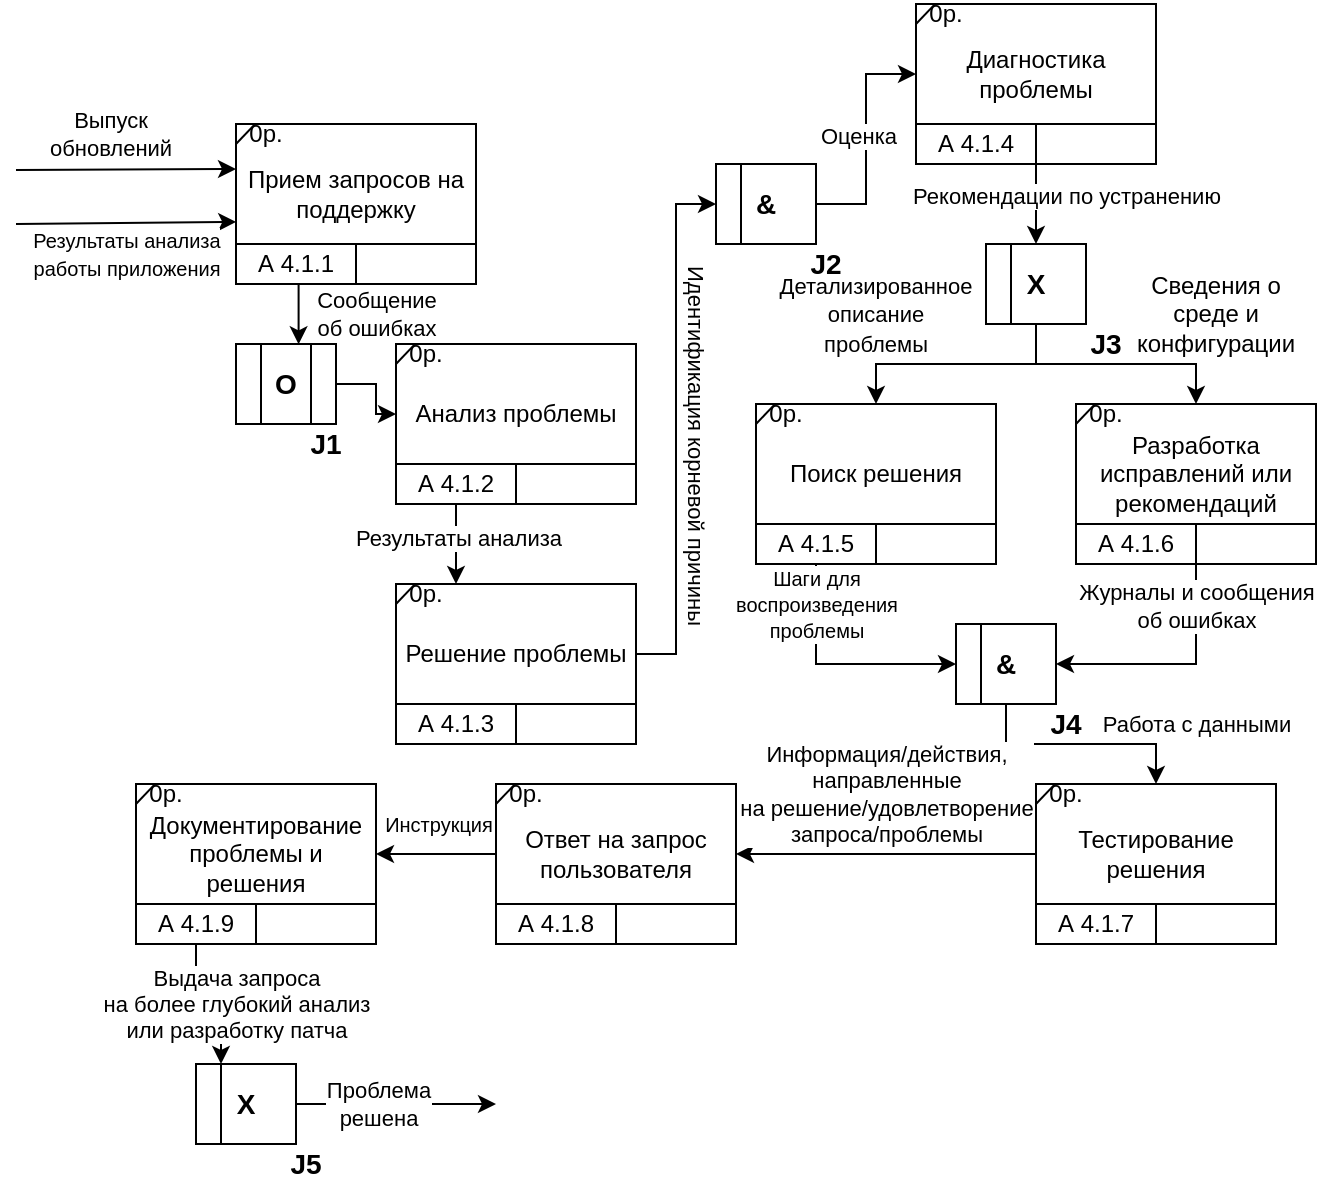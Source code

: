 <mxfile version="22.0.4" type="github">
  <diagram name="Страница — 1" id="KdkdapdGVcpsQh96Dx33">
    <mxGraphModel dx="1877" dy="534" grid="1" gridSize="10" guides="1" tooltips="1" connect="1" arrows="1" fold="1" page="1" pageScale="1" pageWidth="827" pageHeight="1169" math="0" shadow="0">
      <root>
        <mxCell id="0" />
        <mxCell id="1" parent="0" />
        <mxCell id="Tn2TDSUFa4dQiJqFz2St-1" value="" style="group" vertex="1" connectable="0" parent="1">
          <mxGeometry x="90" y="90" width="120" height="80" as="geometry" />
        </mxCell>
        <mxCell id="Tn2TDSUFa4dQiJqFz2St-2" value="" style="rounded=0;whiteSpace=wrap;html=1;" vertex="1" parent="Tn2TDSUFa4dQiJqFz2St-1">
          <mxGeometry width="120" height="80" as="geometry" />
        </mxCell>
        <mxCell id="Tn2TDSUFa4dQiJqFz2St-3" value="" style="endArrow=none;html=1;rounded=0;entryX=1;entryY=0.75;entryDx=0;entryDy=0;" edge="1" parent="Tn2TDSUFa4dQiJqFz2St-1" target="Tn2TDSUFa4dQiJqFz2St-2">
          <mxGeometry width="50" height="50" relative="1" as="geometry">
            <mxPoint y="60" as="sourcePoint" />
            <mxPoint x="50" y="10" as="targetPoint" />
          </mxGeometry>
        </mxCell>
        <mxCell id="Tn2TDSUFa4dQiJqFz2St-4" value="" style="endArrow=none;html=1;rounded=0;" edge="1" parent="Tn2TDSUFa4dQiJqFz2St-1">
          <mxGeometry width="50" height="50" relative="1" as="geometry">
            <mxPoint x="60" y="80" as="sourcePoint" />
            <mxPoint x="60" y="60" as="targetPoint" />
          </mxGeometry>
        </mxCell>
        <mxCell id="Tn2TDSUFa4dQiJqFz2St-5" value="" style="endArrow=none;html=1;rounded=0;entryX=0.081;entryY=-0.002;entryDx=0;entryDy=0;entryPerimeter=0;" edge="1" parent="Tn2TDSUFa4dQiJqFz2St-1" target="Tn2TDSUFa4dQiJqFz2St-2">
          <mxGeometry width="50" height="50" relative="1" as="geometry">
            <mxPoint y="10" as="sourcePoint" />
            <mxPoint x="50" y="-40" as="targetPoint" />
          </mxGeometry>
        </mxCell>
        <mxCell id="Tn2TDSUFa4dQiJqFz2St-6" value="0р." style="text;html=1;strokeColor=none;fillColor=none;align=center;verticalAlign=middle;whiteSpace=wrap;rounded=0;" vertex="1" parent="Tn2TDSUFa4dQiJqFz2St-1">
          <mxGeometry width="30" height="10" as="geometry" />
        </mxCell>
        <mxCell id="Tn2TDSUFa4dQiJqFz2St-9" value="А 4.1.1" style="text;html=1;strokeColor=none;fillColor=none;align=center;verticalAlign=middle;whiteSpace=wrap;rounded=0;" vertex="1" parent="Tn2TDSUFa4dQiJqFz2St-1">
          <mxGeometry y="60" width="60" height="20" as="geometry" />
        </mxCell>
        <mxCell id="Tn2TDSUFa4dQiJqFz2St-10" value="Прием запросов на поддержку" style="text;html=1;strokeColor=none;fillColor=none;align=center;verticalAlign=middle;whiteSpace=wrap;rounded=0;" vertex="1" parent="Tn2TDSUFa4dQiJqFz2St-1">
          <mxGeometry y="10" width="120" height="50" as="geometry" />
        </mxCell>
        <mxCell id="Tn2TDSUFa4dQiJqFz2St-11" value="" style="group" vertex="1" connectable="0" parent="1">
          <mxGeometry x="90" y="200" width="50" height="40" as="geometry" />
        </mxCell>
        <mxCell id="Tn2TDSUFa4dQiJqFz2St-12" value="" style="rounded=0;whiteSpace=wrap;html=1;" vertex="1" parent="Tn2TDSUFa4dQiJqFz2St-11">
          <mxGeometry width="50" height="40" as="geometry" />
        </mxCell>
        <mxCell id="Tn2TDSUFa4dQiJqFz2St-13" value="" style="endArrow=none;html=1;rounded=0;entryX=0.25;entryY=0;entryDx=0;entryDy=0;exitX=0.25;exitY=1;exitDx=0;exitDy=0;" edge="1" parent="Tn2TDSUFa4dQiJqFz2St-11" source="Tn2TDSUFa4dQiJqFz2St-12" target="Tn2TDSUFa4dQiJqFz2St-12">
          <mxGeometry width="50" height="50" relative="1" as="geometry">
            <mxPoint x="10" y="40" as="sourcePoint" />
            <mxPoint x="20" y="10" as="targetPoint" />
          </mxGeometry>
        </mxCell>
        <mxCell id="Tn2TDSUFa4dQiJqFz2St-14" value="&lt;font style=&quot;font-size: 14px;&quot;&gt;&lt;b&gt;О&lt;/b&gt;&lt;/font&gt;" style="text;html=1;strokeColor=none;fillColor=none;align=center;verticalAlign=middle;whiteSpace=wrap;rounded=0;" vertex="1" parent="Tn2TDSUFa4dQiJqFz2St-11">
          <mxGeometry x="10" y="5" width="30" height="30" as="geometry" />
        </mxCell>
        <mxCell id="Tn2TDSUFa4dQiJqFz2St-15" value="" style="endArrow=none;html=1;rounded=0;entryX=0.75;entryY=0;entryDx=0;entryDy=0;exitX=0.75;exitY=1;exitDx=0;exitDy=0;" edge="1" parent="Tn2TDSUFa4dQiJqFz2St-11" source="Tn2TDSUFa4dQiJqFz2St-12" target="Tn2TDSUFa4dQiJqFz2St-12">
          <mxGeometry width="50" height="50" relative="1" as="geometry">
            <mxPoint x="40" y="40" as="sourcePoint" />
            <mxPoint x="90" y="-10" as="targetPoint" />
          </mxGeometry>
        </mxCell>
        <mxCell id="Tn2TDSUFa4dQiJqFz2St-16" value="" style="group" vertex="1" connectable="0" parent="1">
          <mxGeometry x="170" y="200" width="120" height="80" as="geometry" />
        </mxCell>
        <mxCell id="Tn2TDSUFa4dQiJqFz2St-17" value="" style="rounded=0;whiteSpace=wrap;html=1;" vertex="1" parent="Tn2TDSUFa4dQiJqFz2St-16">
          <mxGeometry width="120" height="80" as="geometry" />
        </mxCell>
        <mxCell id="Tn2TDSUFa4dQiJqFz2St-18" value="" style="endArrow=none;html=1;rounded=0;entryX=1;entryY=0.75;entryDx=0;entryDy=0;" edge="1" parent="Tn2TDSUFa4dQiJqFz2St-16" target="Tn2TDSUFa4dQiJqFz2St-17">
          <mxGeometry width="50" height="50" relative="1" as="geometry">
            <mxPoint y="60" as="sourcePoint" />
            <mxPoint x="50" y="10" as="targetPoint" />
          </mxGeometry>
        </mxCell>
        <mxCell id="Tn2TDSUFa4dQiJqFz2St-19" value="" style="endArrow=none;html=1;rounded=0;" edge="1" parent="Tn2TDSUFa4dQiJqFz2St-16">
          <mxGeometry width="50" height="50" relative="1" as="geometry">
            <mxPoint x="60" y="80" as="sourcePoint" />
            <mxPoint x="60" y="60" as="targetPoint" />
          </mxGeometry>
        </mxCell>
        <mxCell id="Tn2TDSUFa4dQiJqFz2St-20" value="" style="endArrow=none;html=1;rounded=0;entryX=0.081;entryY=-0.002;entryDx=0;entryDy=0;entryPerimeter=0;" edge="1" parent="Tn2TDSUFa4dQiJqFz2St-16" target="Tn2TDSUFa4dQiJqFz2St-17">
          <mxGeometry width="50" height="50" relative="1" as="geometry">
            <mxPoint y="10" as="sourcePoint" />
            <mxPoint x="50" y="-40" as="targetPoint" />
          </mxGeometry>
        </mxCell>
        <mxCell id="Tn2TDSUFa4dQiJqFz2St-21" value="0р." style="text;html=1;strokeColor=none;fillColor=none;align=center;verticalAlign=middle;whiteSpace=wrap;rounded=0;" vertex="1" parent="Tn2TDSUFa4dQiJqFz2St-16">
          <mxGeometry width="30" height="10" as="geometry" />
        </mxCell>
        <mxCell id="Tn2TDSUFa4dQiJqFz2St-22" value="А 4.1.2" style="text;html=1;strokeColor=none;fillColor=none;align=center;verticalAlign=middle;whiteSpace=wrap;rounded=0;" vertex="1" parent="Tn2TDSUFa4dQiJqFz2St-16">
          <mxGeometry y="60" width="60" height="20" as="geometry" />
        </mxCell>
        <mxCell id="Tn2TDSUFa4dQiJqFz2St-23" value="Анализ проблемы" style="text;html=1;strokeColor=none;fillColor=none;align=center;verticalAlign=middle;whiteSpace=wrap;rounded=0;" vertex="1" parent="Tn2TDSUFa4dQiJqFz2St-16">
          <mxGeometry y="10" width="120" height="50" as="geometry" />
        </mxCell>
        <mxCell id="Tn2TDSUFa4dQiJqFz2St-24" value="" style="group" vertex="1" connectable="0" parent="1">
          <mxGeometry x="170" y="320" width="120" height="80" as="geometry" />
        </mxCell>
        <mxCell id="Tn2TDSUFa4dQiJqFz2St-25" value="" style="rounded=0;whiteSpace=wrap;html=1;" vertex="1" parent="Tn2TDSUFa4dQiJqFz2St-24">
          <mxGeometry width="120" height="80" as="geometry" />
        </mxCell>
        <mxCell id="Tn2TDSUFa4dQiJqFz2St-26" value="" style="endArrow=none;html=1;rounded=0;entryX=1;entryY=0.75;entryDx=0;entryDy=0;" edge="1" parent="Tn2TDSUFa4dQiJqFz2St-24" target="Tn2TDSUFa4dQiJqFz2St-25">
          <mxGeometry width="50" height="50" relative="1" as="geometry">
            <mxPoint y="60" as="sourcePoint" />
            <mxPoint x="50" y="10" as="targetPoint" />
          </mxGeometry>
        </mxCell>
        <mxCell id="Tn2TDSUFa4dQiJqFz2St-27" value="" style="endArrow=none;html=1;rounded=0;" edge="1" parent="Tn2TDSUFa4dQiJqFz2St-24">
          <mxGeometry width="50" height="50" relative="1" as="geometry">
            <mxPoint x="60" y="80" as="sourcePoint" />
            <mxPoint x="60" y="60" as="targetPoint" />
          </mxGeometry>
        </mxCell>
        <mxCell id="Tn2TDSUFa4dQiJqFz2St-28" value="" style="endArrow=none;html=1;rounded=0;entryX=0.081;entryY=-0.002;entryDx=0;entryDy=0;entryPerimeter=0;" edge="1" parent="Tn2TDSUFa4dQiJqFz2St-24" target="Tn2TDSUFa4dQiJqFz2St-25">
          <mxGeometry width="50" height="50" relative="1" as="geometry">
            <mxPoint y="10" as="sourcePoint" />
            <mxPoint x="50" y="-40" as="targetPoint" />
          </mxGeometry>
        </mxCell>
        <mxCell id="Tn2TDSUFa4dQiJqFz2St-29" value="0р." style="text;html=1;strokeColor=none;fillColor=none;align=center;verticalAlign=middle;whiteSpace=wrap;rounded=0;" vertex="1" parent="Tn2TDSUFa4dQiJqFz2St-24">
          <mxGeometry width="30" height="10" as="geometry" />
        </mxCell>
        <mxCell id="Tn2TDSUFa4dQiJqFz2St-30" value="А 4.1.3" style="text;html=1;strokeColor=none;fillColor=none;align=center;verticalAlign=middle;whiteSpace=wrap;rounded=0;" vertex="1" parent="Tn2TDSUFa4dQiJqFz2St-24">
          <mxGeometry y="60" width="60" height="20" as="geometry" />
        </mxCell>
        <mxCell id="Tn2TDSUFa4dQiJqFz2St-31" value="Решение проблемы" style="text;html=1;strokeColor=none;fillColor=none;align=center;verticalAlign=middle;whiteSpace=wrap;rounded=0;" vertex="1" parent="Tn2TDSUFa4dQiJqFz2St-24">
          <mxGeometry y="10" width="120" height="50" as="geometry" />
        </mxCell>
        <mxCell id="Tn2TDSUFa4dQiJqFz2St-32" value="" style="group" vertex="1" connectable="0" parent="1">
          <mxGeometry x="490" y="420" width="120" height="80" as="geometry" />
        </mxCell>
        <mxCell id="Tn2TDSUFa4dQiJqFz2St-33" value="" style="rounded=0;whiteSpace=wrap;html=1;" vertex="1" parent="Tn2TDSUFa4dQiJqFz2St-32">
          <mxGeometry width="120" height="80" as="geometry" />
        </mxCell>
        <mxCell id="Tn2TDSUFa4dQiJqFz2St-34" value="" style="endArrow=none;html=1;rounded=0;entryX=1;entryY=0.75;entryDx=0;entryDy=0;" edge="1" parent="Tn2TDSUFa4dQiJqFz2St-32" target="Tn2TDSUFa4dQiJqFz2St-33">
          <mxGeometry width="50" height="50" relative="1" as="geometry">
            <mxPoint y="60" as="sourcePoint" />
            <mxPoint x="50" y="10" as="targetPoint" />
          </mxGeometry>
        </mxCell>
        <mxCell id="Tn2TDSUFa4dQiJqFz2St-35" value="" style="endArrow=none;html=1;rounded=0;" edge="1" parent="Tn2TDSUFa4dQiJqFz2St-32">
          <mxGeometry width="50" height="50" relative="1" as="geometry">
            <mxPoint x="60" y="80" as="sourcePoint" />
            <mxPoint x="60" y="60" as="targetPoint" />
          </mxGeometry>
        </mxCell>
        <mxCell id="Tn2TDSUFa4dQiJqFz2St-36" value="" style="endArrow=none;html=1;rounded=0;entryX=0.081;entryY=-0.002;entryDx=0;entryDy=0;entryPerimeter=0;" edge="1" parent="Tn2TDSUFa4dQiJqFz2St-32" target="Tn2TDSUFa4dQiJqFz2St-33">
          <mxGeometry width="50" height="50" relative="1" as="geometry">
            <mxPoint y="10" as="sourcePoint" />
            <mxPoint x="50" y="-40" as="targetPoint" />
          </mxGeometry>
        </mxCell>
        <mxCell id="Tn2TDSUFa4dQiJqFz2St-37" value="0р." style="text;html=1;strokeColor=none;fillColor=none;align=center;verticalAlign=middle;whiteSpace=wrap;rounded=0;" vertex="1" parent="Tn2TDSUFa4dQiJqFz2St-32">
          <mxGeometry width="30" height="10" as="geometry" />
        </mxCell>
        <mxCell id="Tn2TDSUFa4dQiJqFz2St-38" value="А 4.1.7" style="text;html=1;strokeColor=none;fillColor=none;align=center;verticalAlign=middle;whiteSpace=wrap;rounded=0;" vertex="1" parent="Tn2TDSUFa4dQiJqFz2St-32">
          <mxGeometry y="60" width="60" height="20" as="geometry" />
        </mxCell>
        <mxCell id="Tn2TDSUFa4dQiJqFz2St-39" value="Тестирование решения" style="text;html=1;strokeColor=none;fillColor=none;align=center;verticalAlign=middle;whiteSpace=wrap;rounded=0;" vertex="1" parent="Tn2TDSUFa4dQiJqFz2St-32">
          <mxGeometry y="10" width="120" height="50" as="geometry" />
        </mxCell>
        <mxCell id="Tn2TDSUFa4dQiJqFz2St-40" value="" style="group" vertex="1" connectable="0" parent="1">
          <mxGeometry x="430" y="30" width="120" height="80" as="geometry" />
        </mxCell>
        <mxCell id="Tn2TDSUFa4dQiJqFz2St-41" value="" style="rounded=0;whiteSpace=wrap;html=1;" vertex="1" parent="Tn2TDSUFa4dQiJqFz2St-40">
          <mxGeometry width="120" height="80" as="geometry" />
        </mxCell>
        <mxCell id="Tn2TDSUFa4dQiJqFz2St-42" value="" style="endArrow=none;html=1;rounded=0;entryX=1;entryY=0.75;entryDx=0;entryDy=0;" edge="1" parent="Tn2TDSUFa4dQiJqFz2St-40" target="Tn2TDSUFa4dQiJqFz2St-41">
          <mxGeometry width="50" height="50" relative="1" as="geometry">
            <mxPoint y="60" as="sourcePoint" />
            <mxPoint x="50" y="10" as="targetPoint" />
          </mxGeometry>
        </mxCell>
        <mxCell id="Tn2TDSUFa4dQiJqFz2St-43" value="" style="endArrow=none;html=1;rounded=0;" edge="1" parent="Tn2TDSUFa4dQiJqFz2St-40">
          <mxGeometry width="50" height="50" relative="1" as="geometry">
            <mxPoint x="60" y="80" as="sourcePoint" />
            <mxPoint x="60" y="60" as="targetPoint" />
          </mxGeometry>
        </mxCell>
        <mxCell id="Tn2TDSUFa4dQiJqFz2St-44" value="" style="endArrow=none;html=1;rounded=0;entryX=0.081;entryY=-0.002;entryDx=0;entryDy=0;entryPerimeter=0;" edge="1" parent="Tn2TDSUFa4dQiJqFz2St-40" target="Tn2TDSUFa4dQiJqFz2St-41">
          <mxGeometry width="50" height="50" relative="1" as="geometry">
            <mxPoint y="10" as="sourcePoint" />
            <mxPoint x="50" y="-40" as="targetPoint" />
          </mxGeometry>
        </mxCell>
        <mxCell id="Tn2TDSUFa4dQiJqFz2St-45" value="0р." style="text;html=1;strokeColor=none;fillColor=none;align=center;verticalAlign=middle;whiteSpace=wrap;rounded=0;" vertex="1" parent="Tn2TDSUFa4dQiJqFz2St-40">
          <mxGeometry width="30" height="10" as="geometry" />
        </mxCell>
        <mxCell id="Tn2TDSUFa4dQiJqFz2St-46" value="А 4.1.4" style="text;html=1;strokeColor=none;fillColor=none;align=center;verticalAlign=middle;whiteSpace=wrap;rounded=0;" vertex="1" parent="Tn2TDSUFa4dQiJqFz2St-40">
          <mxGeometry y="60" width="60" height="20" as="geometry" />
        </mxCell>
        <mxCell id="Tn2TDSUFa4dQiJqFz2St-47" value="Диагностика проблемы" style="text;html=1;strokeColor=none;fillColor=none;align=center;verticalAlign=middle;whiteSpace=wrap;rounded=0;" vertex="1" parent="Tn2TDSUFa4dQiJqFz2St-40">
          <mxGeometry y="10" width="120" height="50" as="geometry" />
        </mxCell>
        <mxCell id="Tn2TDSUFa4dQiJqFz2St-48" style="edgeStyle=orthogonalEdgeStyle;rounded=0;orthogonalLoop=1;jettySize=auto;html=1;entryX=0;entryY=0.5;entryDx=0;entryDy=0;" edge="1" parent="1" source="Tn2TDSUFa4dQiJqFz2St-12" target="Tn2TDSUFa4dQiJqFz2St-23">
          <mxGeometry relative="1" as="geometry" />
        </mxCell>
        <mxCell id="Tn2TDSUFa4dQiJqFz2St-225" value="Сообщение&lt;br&gt;об ошибках" style="edgeLabel;html=1;align=center;verticalAlign=middle;resizable=0;points=[];" vertex="1" connectable="0" parent="Tn2TDSUFa4dQiJqFz2St-48">
          <mxGeometry x="-0.668" y="3" relative="1" as="geometry">
            <mxPoint x="12" y="-32" as="offset" />
          </mxGeometry>
        </mxCell>
        <mxCell id="Tn2TDSUFa4dQiJqFz2St-51" value="" style="endArrow=classic;html=1;rounded=0;entryX=0;entryY=0.25;entryDx=0;entryDy=0;" edge="1" parent="1" target="Tn2TDSUFa4dQiJqFz2St-10">
          <mxGeometry width="50" height="50" relative="1" as="geometry">
            <mxPoint x="-20" y="113" as="sourcePoint" />
            <mxPoint x="50" y="60" as="targetPoint" />
          </mxGeometry>
        </mxCell>
        <mxCell id="Tn2TDSUFa4dQiJqFz2St-52" value="Выпуск&lt;br&gt;обновлений" style="edgeLabel;html=1;align=center;verticalAlign=middle;resizable=0;points=[];" vertex="1" connectable="0" parent="Tn2TDSUFa4dQiJqFz2St-51">
          <mxGeometry x="-0.586" y="2" relative="1" as="geometry">
            <mxPoint x="24" y="-16" as="offset" />
          </mxGeometry>
        </mxCell>
        <mxCell id="Tn2TDSUFa4dQiJqFz2St-53" value="" style="endArrow=classic;html=1;rounded=0;entryX=0.001;entryY=0.779;entryDx=0;entryDy=0;entryPerimeter=0;" edge="1" parent="1" target="Tn2TDSUFa4dQiJqFz2St-10">
          <mxGeometry width="50" height="50" relative="1" as="geometry">
            <mxPoint x="-20" y="140" as="sourcePoint" />
            <mxPoint x="20" y="130" as="targetPoint" />
          </mxGeometry>
        </mxCell>
        <mxCell id="Tn2TDSUFa4dQiJqFz2St-54" value="&lt;font style=&quot;font-size: 10px;&quot;&gt;Результаты анализа&lt;br&gt;работы приложения&lt;/font&gt;" style="edgeLabel;html=1;align=center;verticalAlign=middle;resizable=0;points=[];" vertex="1" connectable="0" parent="Tn2TDSUFa4dQiJqFz2St-53">
          <mxGeometry x="-0.278" y="1" relative="1" as="geometry">
            <mxPoint x="15" y="16" as="offset" />
          </mxGeometry>
        </mxCell>
        <mxCell id="Tn2TDSUFa4dQiJqFz2St-55" value="" style="group" vertex="1" connectable="0" parent="1">
          <mxGeometry x="330" y="110" width="50" height="40" as="geometry" />
        </mxCell>
        <mxCell id="Tn2TDSUFa4dQiJqFz2St-56" value="" style="rounded=0;whiteSpace=wrap;html=1;" vertex="1" parent="Tn2TDSUFa4dQiJqFz2St-55">
          <mxGeometry width="50" height="40" as="geometry" />
        </mxCell>
        <mxCell id="Tn2TDSUFa4dQiJqFz2St-57" value="" style="endArrow=none;html=1;rounded=0;entryX=0.25;entryY=0;entryDx=0;entryDy=0;exitX=0.25;exitY=1;exitDx=0;exitDy=0;" edge="1" parent="Tn2TDSUFa4dQiJqFz2St-55" source="Tn2TDSUFa4dQiJqFz2St-56" target="Tn2TDSUFa4dQiJqFz2St-56">
          <mxGeometry width="50" height="50" relative="1" as="geometry">
            <mxPoint x="10" y="40" as="sourcePoint" />
            <mxPoint x="20" y="10" as="targetPoint" />
          </mxGeometry>
        </mxCell>
        <mxCell id="Tn2TDSUFa4dQiJqFz2St-58" value="&lt;font style=&quot;font-size: 14px;&quot;&gt;&lt;b&gt;&amp;amp;&lt;/b&gt;&lt;/font&gt;" style="text;html=1;strokeColor=none;fillColor=none;align=center;verticalAlign=middle;whiteSpace=wrap;rounded=0;" vertex="1" parent="Tn2TDSUFa4dQiJqFz2St-55">
          <mxGeometry x="10" y="5" width="30" height="30" as="geometry" />
        </mxCell>
        <mxCell id="Tn2TDSUFa4dQiJqFz2St-60" style="edgeStyle=orthogonalEdgeStyle;rounded=0;orthogonalLoop=1;jettySize=auto;html=1;exitX=1;exitY=0.5;exitDx=0;exitDy=0;entryX=0;entryY=0.5;entryDx=0;entryDy=0;" edge="1" parent="1" source="Tn2TDSUFa4dQiJqFz2St-31" target="Tn2TDSUFa4dQiJqFz2St-56">
          <mxGeometry relative="1" as="geometry" />
        </mxCell>
        <mxCell id="Tn2TDSUFa4dQiJqFz2St-231" value="Идентификация корневой причины" style="edgeLabel;html=1;align=center;verticalAlign=middle;resizable=0;points=[];rotation=90;" vertex="1" connectable="0" parent="Tn2TDSUFa4dQiJqFz2St-60">
          <mxGeometry x="0.214" y="1" relative="1" as="geometry">
            <mxPoint x="11" y="36" as="offset" />
          </mxGeometry>
        </mxCell>
        <mxCell id="Tn2TDSUFa4dQiJqFz2St-62" style="edgeStyle=orthogonalEdgeStyle;rounded=0;orthogonalLoop=1;jettySize=auto;html=1;exitX=1;exitY=0.5;exitDx=0;exitDy=0;entryX=0;entryY=0.5;entryDx=0;entryDy=0;" edge="1" parent="1" source="Tn2TDSUFa4dQiJqFz2St-56" target="Tn2TDSUFa4dQiJqFz2St-47">
          <mxGeometry relative="1" as="geometry" />
        </mxCell>
        <mxCell id="Tn2TDSUFa4dQiJqFz2St-233" value="Оценка" style="edgeLabel;html=1;align=center;verticalAlign=middle;resizable=0;points=[];" vertex="1" connectable="0" parent="Tn2TDSUFa4dQiJqFz2St-62">
          <mxGeometry x="0.034" y="4" relative="1" as="geometry">
            <mxPoint as="offset" />
          </mxGeometry>
        </mxCell>
        <mxCell id="Tn2TDSUFa4dQiJqFz2St-64" value="" style="group" vertex="1" connectable="0" parent="1">
          <mxGeometry x="465" y="150" width="50" height="40" as="geometry" />
        </mxCell>
        <mxCell id="Tn2TDSUFa4dQiJqFz2St-65" value="" style="rounded=0;whiteSpace=wrap;html=1;" vertex="1" parent="Tn2TDSUFa4dQiJqFz2St-64">
          <mxGeometry width="50" height="40" as="geometry" />
        </mxCell>
        <mxCell id="Tn2TDSUFa4dQiJqFz2St-66" value="" style="endArrow=none;html=1;rounded=0;entryX=0.25;entryY=0;entryDx=0;entryDy=0;exitX=0.25;exitY=1;exitDx=0;exitDy=0;" edge="1" parent="Tn2TDSUFa4dQiJqFz2St-64" source="Tn2TDSUFa4dQiJqFz2St-65" target="Tn2TDSUFa4dQiJqFz2St-65">
          <mxGeometry width="50" height="50" relative="1" as="geometry">
            <mxPoint x="10" y="40" as="sourcePoint" />
            <mxPoint x="20" y="10" as="targetPoint" />
          </mxGeometry>
        </mxCell>
        <mxCell id="Tn2TDSUFa4dQiJqFz2St-67" value="&lt;font style=&quot;font-size: 14px;&quot;&gt;&lt;b&gt;Х&lt;/b&gt;&lt;/font&gt;" style="text;html=1;strokeColor=none;fillColor=none;align=center;verticalAlign=middle;whiteSpace=wrap;rounded=0;" vertex="1" parent="Tn2TDSUFa4dQiJqFz2St-64">
          <mxGeometry x="10" y="5" width="30" height="30" as="geometry" />
        </mxCell>
        <mxCell id="Tn2TDSUFa4dQiJqFz2St-68" style="edgeStyle=orthogonalEdgeStyle;rounded=0;orthogonalLoop=1;jettySize=auto;html=1;entryX=0.5;entryY=0;entryDx=0;entryDy=0;" edge="1" parent="1" source="Tn2TDSUFa4dQiJqFz2St-41" target="Tn2TDSUFa4dQiJqFz2St-65">
          <mxGeometry relative="1" as="geometry" />
        </mxCell>
        <mxCell id="Tn2TDSUFa4dQiJqFz2St-232" value="Рекомендации по устранению" style="edgeLabel;html=1;align=center;verticalAlign=middle;resizable=0;points=[];" vertex="1" connectable="0" parent="Tn2TDSUFa4dQiJqFz2St-68">
          <mxGeometry x="-0.335" y="1" relative="1" as="geometry">
            <mxPoint x="14" y="2" as="offset" />
          </mxGeometry>
        </mxCell>
        <mxCell id="Tn2TDSUFa4dQiJqFz2St-70" value="" style="group" vertex="1" connectable="0" parent="1">
          <mxGeometry x="350" y="230" width="120" height="80" as="geometry" />
        </mxCell>
        <mxCell id="Tn2TDSUFa4dQiJqFz2St-71" value="" style="rounded=0;whiteSpace=wrap;html=1;" vertex="1" parent="Tn2TDSUFa4dQiJqFz2St-70">
          <mxGeometry width="120" height="80" as="geometry" />
        </mxCell>
        <mxCell id="Tn2TDSUFa4dQiJqFz2St-72" value="" style="endArrow=none;html=1;rounded=0;entryX=1;entryY=0.75;entryDx=0;entryDy=0;" edge="1" parent="Tn2TDSUFa4dQiJqFz2St-70" target="Tn2TDSUFa4dQiJqFz2St-71">
          <mxGeometry width="50" height="50" relative="1" as="geometry">
            <mxPoint y="60" as="sourcePoint" />
            <mxPoint x="50" y="10" as="targetPoint" />
          </mxGeometry>
        </mxCell>
        <mxCell id="Tn2TDSUFa4dQiJqFz2St-73" value="" style="endArrow=none;html=1;rounded=0;" edge="1" parent="Tn2TDSUFa4dQiJqFz2St-70">
          <mxGeometry width="50" height="50" relative="1" as="geometry">
            <mxPoint x="60" y="80" as="sourcePoint" />
            <mxPoint x="60" y="60" as="targetPoint" />
          </mxGeometry>
        </mxCell>
        <mxCell id="Tn2TDSUFa4dQiJqFz2St-74" value="" style="endArrow=none;html=1;rounded=0;entryX=0.081;entryY=-0.002;entryDx=0;entryDy=0;entryPerimeter=0;" edge="1" parent="Tn2TDSUFa4dQiJqFz2St-70" target="Tn2TDSUFa4dQiJqFz2St-71">
          <mxGeometry width="50" height="50" relative="1" as="geometry">
            <mxPoint y="10" as="sourcePoint" />
            <mxPoint x="50" y="-40" as="targetPoint" />
          </mxGeometry>
        </mxCell>
        <mxCell id="Tn2TDSUFa4dQiJqFz2St-75" value="0р." style="text;html=1;strokeColor=none;fillColor=none;align=center;verticalAlign=middle;whiteSpace=wrap;rounded=0;" vertex="1" parent="Tn2TDSUFa4dQiJqFz2St-70">
          <mxGeometry width="30" height="10" as="geometry" />
        </mxCell>
        <mxCell id="Tn2TDSUFa4dQiJqFz2St-77" value="Поиск решения" style="text;html=1;strokeColor=none;fillColor=none;align=center;verticalAlign=middle;whiteSpace=wrap;rounded=0;" vertex="1" parent="Tn2TDSUFa4dQiJqFz2St-70">
          <mxGeometry y="10" width="120" height="50" as="geometry" />
        </mxCell>
        <mxCell id="Tn2TDSUFa4dQiJqFz2St-78" value="А 4.1.5" style="text;html=1;strokeColor=none;fillColor=none;align=center;verticalAlign=middle;whiteSpace=wrap;rounded=0;" vertex="1" parent="Tn2TDSUFa4dQiJqFz2St-70">
          <mxGeometry y="60" width="60" height="20" as="geometry" />
        </mxCell>
        <mxCell id="Tn2TDSUFa4dQiJqFz2St-79" value="" style="group" vertex="1" connectable="0" parent="1">
          <mxGeometry x="510" y="230" width="120" height="80" as="geometry" />
        </mxCell>
        <mxCell id="Tn2TDSUFa4dQiJqFz2St-80" value="" style="rounded=0;whiteSpace=wrap;html=1;" vertex="1" parent="Tn2TDSUFa4dQiJqFz2St-79">
          <mxGeometry width="120" height="80" as="geometry" />
        </mxCell>
        <mxCell id="Tn2TDSUFa4dQiJqFz2St-81" value="" style="endArrow=none;html=1;rounded=0;entryX=1;entryY=0.75;entryDx=0;entryDy=0;" edge="1" parent="Tn2TDSUFa4dQiJqFz2St-79" target="Tn2TDSUFa4dQiJqFz2St-80">
          <mxGeometry width="50" height="50" relative="1" as="geometry">
            <mxPoint y="60" as="sourcePoint" />
            <mxPoint x="50" y="10" as="targetPoint" />
          </mxGeometry>
        </mxCell>
        <mxCell id="Tn2TDSUFa4dQiJqFz2St-82" value="" style="endArrow=none;html=1;rounded=0;" edge="1" parent="Tn2TDSUFa4dQiJqFz2St-79">
          <mxGeometry width="50" height="50" relative="1" as="geometry">
            <mxPoint x="60" y="80" as="sourcePoint" />
            <mxPoint x="60" y="60" as="targetPoint" />
          </mxGeometry>
        </mxCell>
        <mxCell id="Tn2TDSUFa4dQiJqFz2St-83" value="" style="endArrow=none;html=1;rounded=0;entryX=0.081;entryY=-0.002;entryDx=0;entryDy=0;entryPerimeter=0;" edge="1" parent="Tn2TDSUFa4dQiJqFz2St-79" target="Tn2TDSUFa4dQiJqFz2St-80">
          <mxGeometry width="50" height="50" relative="1" as="geometry">
            <mxPoint y="10" as="sourcePoint" />
            <mxPoint x="50" y="-40" as="targetPoint" />
          </mxGeometry>
        </mxCell>
        <mxCell id="Tn2TDSUFa4dQiJqFz2St-84" value="0р." style="text;html=1;strokeColor=none;fillColor=none;align=center;verticalAlign=middle;whiteSpace=wrap;rounded=0;" vertex="1" parent="Tn2TDSUFa4dQiJqFz2St-79">
          <mxGeometry width="30" height="10" as="geometry" />
        </mxCell>
        <mxCell id="Tn2TDSUFa4dQiJqFz2St-85" value="А 4.1.6" style="text;html=1;strokeColor=none;fillColor=none;align=center;verticalAlign=middle;whiteSpace=wrap;rounded=0;" vertex="1" parent="Tn2TDSUFa4dQiJqFz2St-79">
          <mxGeometry y="60" width="60" height="20" as="geometry" />
        </mxCell>
        <mxCell id="Tn2TDSUFa4dQiJqFz2St-86" value="Разработка исправлений или рекомендаций" style="text;html=1;strokeColor=none;fillColor=none;align=center;verticalAlign=middle;whiteSpace=wrap;rounded=0;" vertex="1" parent="Tn2TDSUFa4dQiJqFz2St-79">
          <mxGeometry y="10" width="120" height="50" as="geometry" />
        </mxCell>
        <mxCell id="Tn2TDSUFa4dQiJqFz2St-87" style="edgeStyle=orthogonalEdgeStyle;rounded=0;orthogonalLoop=1;jettySize=auto;html=1;entryX=0.5;entryY=0;entryDx=0;entryDy=0;" edge="1" parent="1" source="Tn2TDSUFa4dQiJqFz2St-65" target="Tn2TDSUFa4dQiJqFz2St-71">
          <mxGeometry relative="1" as="geometry" />
        </mxCell>
        <mxCell id="Tn2TDSUFa4dQiJqFz2St-89" style="edgeStyle=orthogonalEdgeStyle;rounded=0;orthogonalLoop=1;jettySize=auto;html=1;entryX=0.5;entryY=0;entryDx=0;entryDy=0;" edge="1" parent="1" source="Tn2TDSUFa4dQiJqFz2St-65" target="Tn2TDSUFa4dQiJqFz2St-80">
          <mxGeometry relative="1" as="geometry" />
        </mxCell>
        <mxCell id="Tn2TDSUFa4dQiJqFz2St-110" value="" style="group" vertex="1" connectable="0" parent="1">
          <mxGeometry x="40" y="420" width="120" height="80" as="geometry" />
        </mxCell>
        <mxCell id="Tn2TDSUFa4dQiJqFz2St-111" value="" style="rounded=0;whiteSpace=wrap;html=1;" vertex="1" parent="Tn2TDSUFa4dQiJqFz2St-110">
          <mxGeometry width="120" height="80" as="geometry" />
        </mxCell>
        <mxCell id="Tn2TDSUFa4dQiJqFz2St-112" value="" style="endArrow=none;html=1;rounded=0;entryX=1;entryY=0.75;entryDx=0;entryDy=0;" edge="1" parent="Tn2TDSUFa4dQiJqFz2St-110" target="Tn2TDSUFa4dQiJqFz2St-111">
          <mxGeometry width="50" height="50" relative="1" as="geometry">
            <mxPoint y="60" as="sourcePoint" />
            <mxPoint x="50" y="10" as="targetPoint" />
          </mxGeometry>
        </mxCell>
        <mxCell id="Tn2TDSUFa4dQiJqFz2St-113" value="" style="endArrow=none;html=1;rounded=0;" edge="1" parent="Tn2TDSUFa4dQiJqFz2St-110">
          <mxGeometry width="50" height="50" relative="1" as="geometry">
            <mxPoint x="60" y="80" as="sourcePoint" />
            <mxPoint x="60" y="60" as="targetPoint" />
          </mxGeometry>
        </mxCell>
        <mxCell id="Tn2TDSUFa4dQiJqFz2St-114" value="" style="endArrow=none;html=1;rounded=0;entryX=0.081;entryY=-0.002;entryDx=0;entryDy=0;entryPerimeter=0;" edge="1" parent="Tn2TDSUFa4dQiJqFz2St-110" target="Tn2TDSUFa4dQiJqFz2St-111">
          <mxGeometry width="50" height="50" relative="1" as="geometry">
            <mxPoint y="10" as="sourcePoint" />
            <mxPoint x="50" y="-40" as="targetPoint" />
          </mxGeometry>
        </mxCell>
        <mxCell id="Tn2TDSUFa4dQiJqFz2St-115" value="0р." style="text;html=1;strokeColor=none;fillColor=none;align=center;verticalAlign=middle;whiteSpace=wrap;rounded=0;" vertex="1" parent="Tn2TDSUFa4dQiJqFz2St-110">
          <mxGeometry width="30" height="10" as="geometry" />
        </mxCell>
        <mxCell id="Tn2TDSUFa4dQiJqFz2St-117" value="А 4.1.9" style="text;html=1;strokeColor=none;fillColor=none;align=center;verticalAlign=middle;whiteSpace=wrap;rounded=0;" vertex="1" parent="Tn2TDSUFa4dQiJqFz2St-110">
          <mxGeometry y="60" width="60" height="20" as="geometry" />
        </mxCell>
        <mxCell id="Tn2TDSUFa4dQiJqFz2St-118" value="Документирование проблемы и решения" style="text;html=1;strokeColor=none;fillColor=none;align=center;verticalAlign=middle;whiteSpace=wrap;rounded=0;" vertex="1" parent="Tn2TDSUFa4dQiJqFz2St-110">
          <mxGeometry y="10" width="120" height="50" as="geometry" />
        </mxCell>
        <mxCell id="Tn2TDSUFa4dQiJqFz2St-119" value="" style="group" vertex="1" connectable="0" parent="1">
          <mxGeometry x="220" y="420" width="120" height="80" as="geometry" />
        </mxCell>
        <mxCell id="Tn2TDSUFa4dQiJqFz2St-120" value="" style="rounded=0;whiteSpace=wrap;html=1;" vertex="1" parent="Tn2TDSUFa4dQiJqFz2St-119">
          <mxGeometry width="120" height="80" as="geometry" />
        </mxCell>
        <mxCell id="Tn2TDSUFa4dQiJqFz2St-121" value="" style="endArrow=none;html=1;rounded=0;entryX=1;entryY=0.75;entryDx=0;entryDy=0;" edge="1" parent="Tn2TDSUFa4dQiJqFz2St-119" target="Tn2TDSUFa4dQiJqFz2St-120">
          <mxGeometry width="50" height="50" relative="1" as="geometry">
            <mxPoint y="60" as="sourcePoint" />
            <mxPoint x="50" y="10" as="targetPoint" />
          </mxGeometry>
        </mxCell>
        <mxCell id="Tn2TDSUFa4dQiJqFz2St-122" value="" style="endArrow=none;html=1;rounded=0;" edge="1" parent="Tn2TDSUFa4dQiJqFz2St-119">
          <mxGeometry width="50" height="50" relative="1" as="geometry">
            <mxPoint x="60" y="80" as="sourcePoint" />
            <mxPoint x="60" y="60" as="targetPoint" />
          </mxGeometry>
        </mxCell>
        <mxCell id="Tn2TDSUFa4dQiJqFz2St-123" value="" style="endArrow=none;html=1;rounded=0;entryX=0.081;entryY=-0.002;entryDx=0;entryDy=0;entryPerimeter=0;" edge="1" parent="Tn2TDSUFa4dQiJqFz2St-119" target="Tn2TDSUFa4dQiJqFz2St-120">
          <mxGeometry width="50" height="50" relative="1" as="geometry">
            <mxPoint y="10" as="sourcePoint" />
            <mxPoint x="50" y="-40" as="targetPoint" />
          </mxGeometry>
        </mxCell>
        <mxCell id="Tn2TDSUFa4dQiJqFz2St-124" value="0р." style="text;html=1;strokeColor=none;fillColor=none;align=center;verticalAlign=middle;whiteSpace=wrap;rounded=0;" vertex="1" parent="Tn2TDSUFa4dQiJqFz2St-119">
          <mxGeometry width="30" height="10" as="geometry" />
        </mxCell>
        <mxCell id="Tn2TDSUFa4dQiJqFz2St-126" value="А 4.1.8" style="text;html=1;strokeColor=none;fillColor=none;align=center;verticalAlign=middle;whiteSpace=wrap;rounded=0;" vertex="1" parent="Tn2TDSUFa4dQiJqFz2St-119">
          <mxGeometry y="60" width="60" height="20" as="geometry" />
        </mxCell>
        <mxCell id="Tn2TDSUFa4dQiJqFz2St-127" value="Ответ на запрос пользователя" style="text;html=1;strokeColor=none;fillColor=none;align=center;verticalAlign=middle;whiteSpace=wrap;rounded=0;" vertex="1" parent="Tn2TDSUFa4dQiJqFz2St-119">
          <mxGeometry y="10" width="120" height="50" as="geometry" />
        </mxCell>
        <mxCell id="Tn2TDSUFa4dQiJqFz2St-190" value="" style="group" vertex="1" connectable="0" parent="1">
          <mxGeometry x="70" y="560" width="50" height="40" as="geometry" />
        </mxCell>
        <mxCell id="Tn2TDSUFa4dQiJqFz2St-191" value="" style="rounded=0;whiteSpace=wrap;html=1;" vertex="1" parent="Tn2TDSUFa4dQiJqFz2St-190">
          <mxGeometry width="50" height="40" as="geometry" />
        </mxCell>
        <mxCell id="Tn2TDSUFa4dQiJqFz2St-192" value="" style="endArrow=none;html=1;rounded=0;entryX=0.25;entryY=0;entryDx=0;entryDy=0;exitX=0.25;exitY=1;exitDx=0;exitDy=0;" edge="1" parent="Tn2TDSUFa4dQiJqFz2St-190" source="Tn2TDSUFa4dQiJqFz2St-191" target="Tn2TDSUFa4dQiJqFz2St-191">
          <mxGeometry width="50" height="50" relative="1" as="geometry">
            <mxPoint x="10" y="40" as="sourcePoint" />
            <mxPoint x="20" y="10" as="targetPoint" />
          </mxGeometry>
        </mxCell>
        <mxCell id="Tn2TDSUFa4dQiJqFz2St-193" value="&lt;font style=&quot;font-size: 14px;&quot;&gt;&lt;b&gt;Х&lt;/b&gt;&lt;/font&gt;" style="text;html=1;strokeColor=none;fillColor=none;align=center;verticalAlign=middle;whiteSpace=wrap;rounded=0;" vertex="1" parent="Tn2TDSUFa4dQiJqFz2St-190">
          <mxGeometry x="10" y="5" width="30" height="30" as="geometry" />
        </mxCell>
        <mxCell id="Tn2TDSUFa4dQiJqFz2St-194" value="" style="endArrow=classic;html=1;rounded=0;" edge="1" parent="1">
          <mxGeometry width="50" height="50" relative="1" as="geometry">
            <mxPoint x="120" y="580" as="sourcePoint" />
            <mxPoint x="220" y="580" as="targetPoint" />
          </mxGeometry>
        </mxCell>
        <mxCell id="Tn2TDSUFa4dQiJqFz2St-195" value="Проблема&lt;br&gt;решена" style="edgeLabel;html=1;align=center;verticalAlign=middle;resizable=0;points=[];" vertex="1" connectable="0" parent="Tn2TDSUFa4dQiJqFz2St-194">
          <mxGeometry x="0.385" y="-3" relative="1" as="geometry">
            <mxPoint x="-29" y="-3" as="offset" />
          </mxGeometry>
        </mxCell>
        <mxCell id="Tn2TDSUFa4dQiJqFz2St-196" value="&lt;b&gt;&lt;font style=&quot;font-size: 14px;&quot;&gt;J1&lt;/font&gt;&lt;/b&gt;" style="text;html=1;strokeColor=none;fillColor=none;align=center;verticalAlign=middle;whiteSpace=wrap;rounded=0;" vertex="1" parent="1">
          <mxGeometry x="120" y="240" width="30" height="20" as="geometry" />
        </mxCell>
        <mxCell id="Tn2TDSUFa4dQiJqFz2St-197" value="&lt;b&gt;&lt;font style=&quot;font-size: 14px;&quot;&gt;J2&lt;/font&gt;&lt;/b&gt;" style="text;html=1;strokeColor=none;fillColor=none;align=center;verticalAlign=middle;whiteSpace=wrap;rounded=0;" vertex="1" parent="1">
          <mxGeometry x="370" y="150" width="30" height="20" as="geometry" />
        </mxCell>
        <mxCell id="Tn2TDSUFa4dQiJqFz2St-198" value="&lt;b&gt;&lt;font style=&quot;font-size: 14px;&quot;&gt;J3&lt;/font&gt;&lt;/b&gt;" style="text;html=1;strokeColor=none;fillColor=none;align=center;verticalAlign=middle;whiteSpace=wrap;rounded=0;" vertex="1" parent="1">
          <mxGeometry x="510" y="190" width="30" height="20" as="geometry" />
        </mxCell>
        <mxCell id="Tn2TDSUFa4dQiJqFz2St-202" value="&lt;b&gt;&lt;font style=&quot;font-size: 14px;&quot;&gt;J5&lt;/font&gt;&lt;/b&gt;" style="text;html=1;strokeColor=none;fillColor=none;align=center;verticalAlign=middle;whiteSpace=wrap;rounded=0;" vertex="1" parent="1">
          <mxGeometry x="110" y="600" width="30" height="20" as="geometry" />
        </mxCell>
        <mxCell id="Tn2TDSUFa4dQiJqFz2St-207" style="edgeStyle=orthogonalEdgeStyle;rounded=0;orthogonalLoop=1;jettySize=auto;html=1;exitX=0.25;exitY=1;exitDx=0;exitDy=0;entryX=0.71;entryY=-0.162;entryDx=0;entryDy=0;entryPerimeter=0;" edge="1" parent="1" source="Tn2TDSUFa4dQiJqFz2St-2" target="Tn2TDSUFa4dQiJqFz2St-14">
          <mxGeometry relative="1" as="geometry" />
        </mxCell>
        <mxCell id="Tn2TDSUFa4dQiJqFz2St-208" style="edgeStyle=orthogonalEdgeStyle;rounded=0;orthogonalLoop=1;jettySize=auto;html=1;exitX=0.5;exitY=1;exitDx=0;exitDy=0;entryX=1;entryY=0;entryDx=0;entryDy=0;" edge="1" parent="1" source="Tn2TDSUFa4dQiJqFz2St-22" target="Tn2TDSUFa4dQiJqFz2St-29">
          <mxGeometry relative="1" as="geometry" />
        </mxCell>
        <mxCell id="Tn2TDSUFa4dQiJqFz2St-227" value="Результаты анализа" style="edgeLabel;html=1;align=center;verticalAlign=middle;resizable=0;points=[];" vertex="1" connectable="0" parent="Tn2TDSUFa4dQiJqFz2St-208">
          <mxGeometry x="-0.153" y="1" relative="1" as="geometry">
            <mxPoint as="offset" />
          </mxGeometry>
        </mxCell>
        <mxCell id="Tn2TDSUFa4dQiJqFz2St-210" value="" style="group" vertex="1" connectable="0" parent="1">
          <mxGeometry x="450" y="340" width="50" height="40" as="geometry" />
        </mxCell>
        <mxCell id="Tn2TDSUFa4dQiJqFz2St-211" value="" style="rounded=0;whiteSpace=wrap;html=1;" vertex="1" parent="Tn2TDSUFa4dQiJqFz2St-210">
          <mxGeometry width="50" height="40" as="geometry" />
        </mxCell>
        <mxCell id="Tn2TDSUFa4dQiJqFz2St-212" value="" style="endArrow=none;html=1;rounded=0;entryX=0.25;entryY=0;entryDx=0;entryDy=0;exitX=0.25;exitY=1;exitDx=0;exitDy=0;" edge="1" parent="Tn2TDSUFa4dQiJqFz2St-210" source="Tn2TDSUFa4dQiJqFz2St-211" target="Tn2TDSUFa4dQiJqFz2St-211">
          <mxGeometry width="50" height="50" relative="1" as="geometry">
            <mxPoint x="10" y="40" as="sourcePoint" />
            <mxPoint x="20" y="10" as="targetPoint" />
          </mxGeometry>
        </mxCell>
        <mxCell id="Tn2TDSUFa4dQiJqFz2St-213" value="&lt;font style=&quot;font-size: 14px;&quot;&gt;&lt;b&gt;&amp;amp;&lt;/b&gt;&lt;/font&gt;" style="text;html=1;strokeColor=none;fillColor=none;align=center;verticalAlign=middle;whiteSpace=wrap;rounded=0;" vertex="1" parent="Tn2TDSUFa4dQiJqFz2St-210">
          <mxGeometry x="10" y="5" width="30" height="30" as="geometry" />
        </mxCell>
        <mxCell id="Tn2TDSUFa4dQiJqFz2St-214" style="edgeStyle=orthogonalEdgeStyle;rounded=0;orthogonalLoop=1;jettySize=auto;html=1;exitX=0.5;exitY=1;exitDx=0;exitDy=0;entryX=0;entryY=0.5;entryDx=0;entryDy=0;" edge="1" parent="1" source="Tn2TDSUFa4dQiJqFz2St-78" target="Tn2TDSUFa4dQiJqFz2St-211">
          <mxGeometry relative="1" as="geometry" />
        </mxCell>
        <mxCell id="Tn2TDSUFa4dQiJqFz2St-235" value="&lt;font style=&quot;font-size: 10px;&quot;&gt;Шаги для&lt;br&gt;воспроизведения&lt;br&gt;проблемы&lt;/font&gt;" style="edgeLabel;html=1;align=center;verticalAlign=middle;resizable=0;points=[];" vertex="1" connectable="0" parent="Tn2TDSUFa4dQiJqFz2St-214">
          <mxGeometry x="-0.619" relative="1" as="geometry">
            <mxPoint y="-3" as="offset" />
          </mxGeometry>
        </mxCell>
        <mxCell id="Tn2TDSUFa4dQiJqFz2St-215" style="edgeStyle=orthogonalEdgeStyle;rounded=0;orthogonalLoop=1;jettySize=auto;html=1;exitX=1;exitY=1;exitDx=0;exitDy=0;entryX=1;entryY=0.5;entryDx=0;entryDy=0;" edge="1" parent="1" source="Tn2TDSUFa4dQiJqFz2St-85" target="Tn2TDSUFa4dQiJqFz2St-211">
          <mxGeometry relative="1" as="geometry" />
        </mxCell>
        <mxCell id="Tn2TDSUFa4dQiJqFz2St-234" value="Журналы и сообщения&lt;br&gt;об ошибках" style="edgeLabel;html=1;align=center;verticalAlign=middle;resizable=0;points=[];" vertex="1" connectable="0" parent="Tn2TDSUFa4dQiJqFz2St-215">
          <mxGeometry x="-0.606" y="5" relative="1" as="geometry">
            <mxPoint x="-5" y="-3" as="offset" />
          </mxGeometry>
        </mxCell>
        <mxCell id="Tn2TDSUFa4dQiJqFz2St-217" style="edgeStyle=orthogonalEdgeStyle;rounded=0;orthogonalLoop=1;jettySize=auto;html=1;entryX=0.5;entryY=0;entryDx=0;entryDy=0;" edge="1" parent="1" source="Tn2TDSUFa4dQiJqFz2St-211" target="Tn2TDSUFa4dQiJqFz2St-33">
          <mxGeometry relative="1" as="geometry" />
        </mxCell>
        <mxCell id="Tn2TDSUFa4dQiJqFz2St-238" value="Работа с данными" style="edgeLabel;html=1;align=center;verticalAlign=middle;resizable=0;points=[];" vertex="1" connectable="0" parent="Tn2TDSUFa4dQiJqFz2St-217">
          <mxGeometry x="0.417" y="-2" relative="1" as="geometry">
            <mxPoint x="33" y="-12" as="offset" />
          </mxGeometry>
        </mxCell>
        <mxCell id="Tn2TDSUFa4dQiJqFz2St-218" value="&lt;b&gt;&lt;font style=&quot;font-size: 14px;&quot;&gt;J4&lt;/font&gt;&lt;/b&gt;" style="text;html=1;strokeColor=none;fillColor=none;align=center;verticalAlign=middle;whiteSpace=wrap;rounded=0;" vertex="1" parent="1">
          <mxGeometry x="490" y="380" width="30" height="20" as="geometry" />
        </mxCell>
        <mxCell id="Tn2TDSUFa4dQiJqFz2St-221" value="" style="edgeStyle=orthogonalEdgeStyle;rounded=0;orthogonalLoop=1;jettySize=auto;html=1;" edge="1" parent="1" source="Tn2TDSUFa4dQiJqFz2St-127" target="Tn2TDSUFa4dQiJqFz2St-118">
          <mxGeometry relative="1" as="geometry" />
        </mxCell>
        <mxCell id="Tn2TDSUFa4dQiJqFz2St-230" value="&lt;font style=&quot;font-size: 10px;&quot;&gt;Инструкция&lt;/font&gt;" style="edgeLabel;html=1;align=center;verticalAlign=middle;resizable=0;points=[];" vertex="1" connectable="0" parent="Tn2TDSUFa4dQiJqFz2St-221">
          <mxGeometry x="0.116" y="2" relative="1" as="geometry">
            <mxPoint x="4" y="-17" as="offset" />
          </mxGeometry>
        </mxCell>
        <mxCell id="Tn2TDSUFa4dQiJqFz2St-224" style="edgeStyle=orthogonalEdgeStyle;rounded=0;orthogonalLoop=1;jettySize=auto;html=1;entryX=0.25;entryY=0;entryDx=0;entryDy=0;" edge="1" parent="1" source="Tn2TDSUFa4dQiJqFz2St-117" target="Tn2TDSUFa4dQiJqFz2St-191">
          <mxGeometry relative="1" as="geometry" />
        </mxCell>
        <mxCell id="Tn2TDSUFa4dQiJqFz2St-229" value="Выдача запроса&lt;br&gt;на более глубокий анализ&lt;br&gt;или разработку патча" style="edgeLabel;html=1;align=center;verticalAlign=middle;resizable=0;points=[];" vertex="1" connectable="0" parent="Tn2TDSUFa4dQiJqFz2St-224">
          <mxGeometry x="-0.637" y="-5" relative="1" as="geometry">
            <mxPoint x="25" y="17" as="offset" />
          </mxGeometry>
        </mxCell>
        <mxCell id="Tn2TDSUFa4dQiJqFz2St-220" value="" style="edgeStyle=orthogonalEdgeStyle;rounded=0;orthogonalLoop=1;jettySize=auto;html=1;" edge="1" parent="1" source="Tn2TDSUFa4dQiJqFz2St-39" target="Tn2TDSUFa4dQiJqFz2St-127">
          <mxGeometry relative="1" as="geometry" />
        </mxCell>
        <mxCell id="Tn2TDSUFa4dQiJqFz2St-228" value="Информация/действия,&lt;br&gt;направленные&lt;br&gt;на решение/удовлетворение&lt;br&gt;запроса/проблемы" style="edgeLabel;html=1;align=center;verticalAlign=middle;resizable=0;points=[];" vertex="1" connectable="0" parent="Tn2TDSUFa4dQiJqFz2St-220">
          <mxGeometry x="-0.088" y="-1" relative="1" as="geometry">
            <mxPoint x="-7" y="-29" as="offset" />
          </mxGeometry>
        </mxCell>
        <mxCell id="Tn2TDSUFa4dQiJqFz2St-236" value="Сведения о среде и конфигурации" style="text;html=1;strokeColor=none;fillColor=none;align=center;verticalAlign=middle;whiteSpace=wrap;rounded=0;" vertex="1" parent="1">
          <mxGeometry x="550" y="170" width="60" height="30" as="geometry" />
        </mxCell>
        <mxCell id="Tn2TDSUFa4dQiJqFz2St-237" value="&lt;font style=&quot;font-size: 11px;&quot;&gt;Детализированное описание проблемы&lt;/font&gt;" style="text;html=1;strokeColor=none;fillColor=none;align=center;verticalAlign=middle;whiteSpace=wrap;rounded=0;" vertex="1" parent="1">
          <mxGeometry x="380" y="170" width="60" height="30" as="geometry" />
        </mxCell>
      </root>
    </mxGraphModel>
  </diagram>
</mxfile>
